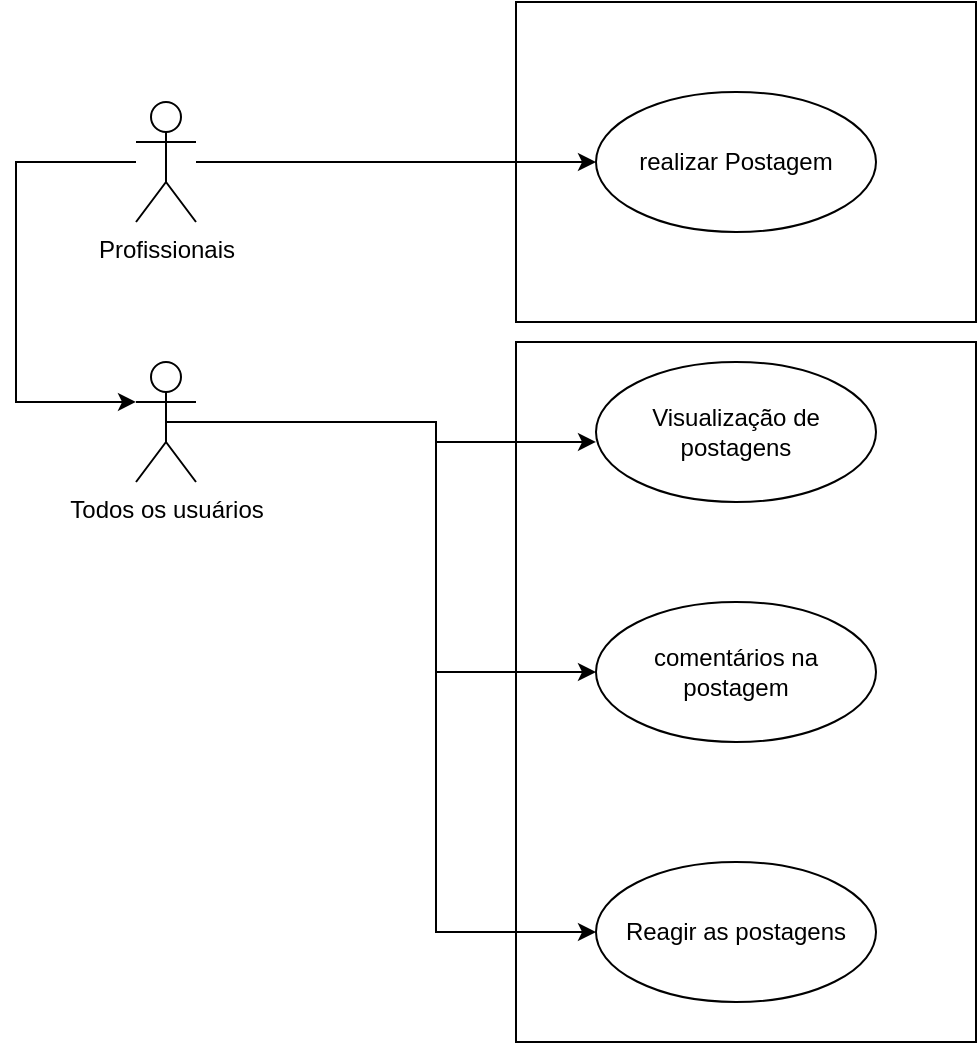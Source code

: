 <mxfile version="24.7.7">
  <diagram name="Página-1" id="BJriReb34sn-WbKVfztD">
    <mxGraphModel dx="989" dy="539" grid="1" gridSize="10" guides="1" tooltips="1" connect="1" arrows="1" fold="1" page="1" pageScale="1" pageWidth="827" pageHeight="1169" math="0" shadow="0">
      <root>
        <mxCell id="0" />
        <mxCell id="1" parent="0" />
        <mxCell id="fsfVfWtN9XOq8nIiaMP6-17" value="" style="rounded=0;whiteSpace=wrap;html=1;" vertex="1" parent="1">
          <mxGeometry x="320" y="350" width="230" height="350" as="geometry" />
        </mxCell>
        <mxCell id="fsfVfWtN9XOq8nIiaMP6-16" value="" style="rounded=0;whiteSpace=wrap;html=1;" vertex="1" parent="1">
          <mxGeometry x="320" y="180" width="230" height="160" as="geometry" />
        </mxCell>
        <mxCell id="fsfVfWtN9XOq8nIiaMP6-3" value="" style="edgeStyle=orthogonalEdgeStyle;rounded=0;orthogonalLoop=1;jettySize=auto;html=1;entryX=0;entryY=0.5;entryDx=0;entryDy=0;" edge="1" parent="1" source="fsfVfWtN9XOq8nIiaMP6-1" target="fsfVfWtN9XOq8nIiaMP6-4">
          <mxGeometry relative="1" as="geometry">
            <mxPoint x="250" y="270.034" as="targetPoint" />
          </mxGeometry>
        </mxCell>
        <mxCell id="fsfVfWtN9XOq8nIiaMP6-1" value="&lt;div&gt;Profissionais&lt;/div&gt;" style="shape=umlActor;verticalLabelPosition=bottom;verticalAlign=top;html=1;" vertex="1" parent="1">
          <mxGeometry x="130" y="230" width="30" height="60" as="geometry" />
        </mxCell>
        <mxCell id="fsfVfWtN9XOq8nIiaMP6-4" value="realizar Postagem" style="ellipse;whiteSpace=wrap;html=1;" vertex="1" parent="1">
          <mxGeometry x="360" y="225" width="140" height="70" as="geometry" />
        </mxCell>
        <mxCell id="fsfVfWtN9XOq8nIiaMP6-11" style="edgeStyle=orthogonalEdgeStyle;rounded=0;orthogonalLoop=1;jettySize=auto;html=1;entryX=0;entryY=0.5;entryDx=0;entryDy=0;" edge="1" parent="1" source="fsfVfWtN9XOq8nIiaMP6-5" target="fsfVfWtN9XOq8nIiaMP6-10">
          <mxGeometry relative="1" as="geometry">
            <mxPoint x="230" y="580" as="targetPoint" />
            <Array as="points">
              <mxPoint x="280" y="390" />
              <mxPoint x="280" y="645" />
            </Array>
          </mxGeometry>
        </mxCell>
        <mxCell id="fsfVfWtN9XOq8nIiaMP6-18" style="edgeStyle=orthogonalEdgeStyle;rounded=0;orthogonalLoop=1;jettySize=auto;html=1;exitX=0.5;exitY=0.5;exitDx=0;exitDy=0;exitPerimeter=0;entryX=0;entryY=0.5;entryDx=0;entryDy=0;" edge="1" parent="1" source="fsfVfWtN9XOq8nIiaMP6-5" target="fsfVfWtN9XOq8nIiaMP6-7">
          <mxGeometry relative="1" as="geometry">
            <Array as="points">
              <mxPoint x="280" y="390" />
              <mxPoint x="280" y="515" />
            </Array>
          </mxGeometry>
        </mxCell>
        <mxCell id="fsfVfWtN9XOq8nIiaMP6-5" value="Todos os usuários" style="shape=umlActor;verticalLabelPosition=bottom;verticalAlign=top;html=1;" vertex="1" parent="1">
          <mxGeometry x="130" y="360" width="30" height="60" as="geometry" />
        </mxCell>
        <mxCell id="fsfVfWtN9XOq8nIiaMP6-6" value="Visualização de postagens" style="ellipse;whiteSpace=wrap;html=1;" vertex="1" parent="1">
          <mxGeometry x="360" y="360" width="140" height="70" as="geometry" />
        </mxCell>
        <mxCell id="fsfVfWtN9XOq8nIiaMP6-7" value="comentários na postagem" style="ellipse;whiteSpace=wrap;html=1;" vertex="1" parent="1">
          <mxGeometry x="360" y="480" width="140" height="70" as="geometry" />
        </mxCell>
        <mxCell id="fsfVfWtN9XOq8nIiaMP6-8" style="edgeStyle=orthogonalEdgeStyle;rounded=0;orthogonalLoop=1;jettySize=auto;html=1;entryX=0;entryY=0.571;entryDx=0;entryDy=0;entryPerimeter=0;" edge="1" parent="1" source="fsfVfWtN9XOq8nIiaMP6-5" target="fsfVfWtN9XOq8nIiaMP6-6">
          <mxGeometry relative="1" as="geometry">
            <Array as="points">
              <mxPoint x="280" y="390" />
              <mxPoint x="280" y="400" />
            </Array>
          </mxGeometry>
        </mxCell>
        <mxCell id="fsfVfWtN9XOq8nIiaMP6-10" value="Reagir as postagens" style="ellipse;whiteSpace=wrap;html=1;" vertex="1" parent="1">
          <mxGeometry x="360" y="610" width="140" height="70" as="geometry" />
        </mxCell>
        <mxCell id="fsfVfWtN9XOq8nIiaMP6-15" style="edgeStyle=orthogonalEdgeStyle;rounded=0;orthogonalLoop=1;jettySize=auto;html=1;entryX=0;entryY=0.333;entryDx=0;entryDy=0;entryPerimeter=0;" edge="1" parent="1" source="fsfVfWtN9XOq8nIiaMP6-1" target="fsfVfWtN9XOq8nIiaMP6-5">
          <mxGeometry relative="1" as="geometry">
            <Array as="points">
              <mxPoint x="70" y="260" />
              <mxPoint x="70" y="380" />
            </Array>
          </mxGeometry>
        </mxCell>
      </root>
    </mxGraphModel>
  </diagram>
</mxfile>
